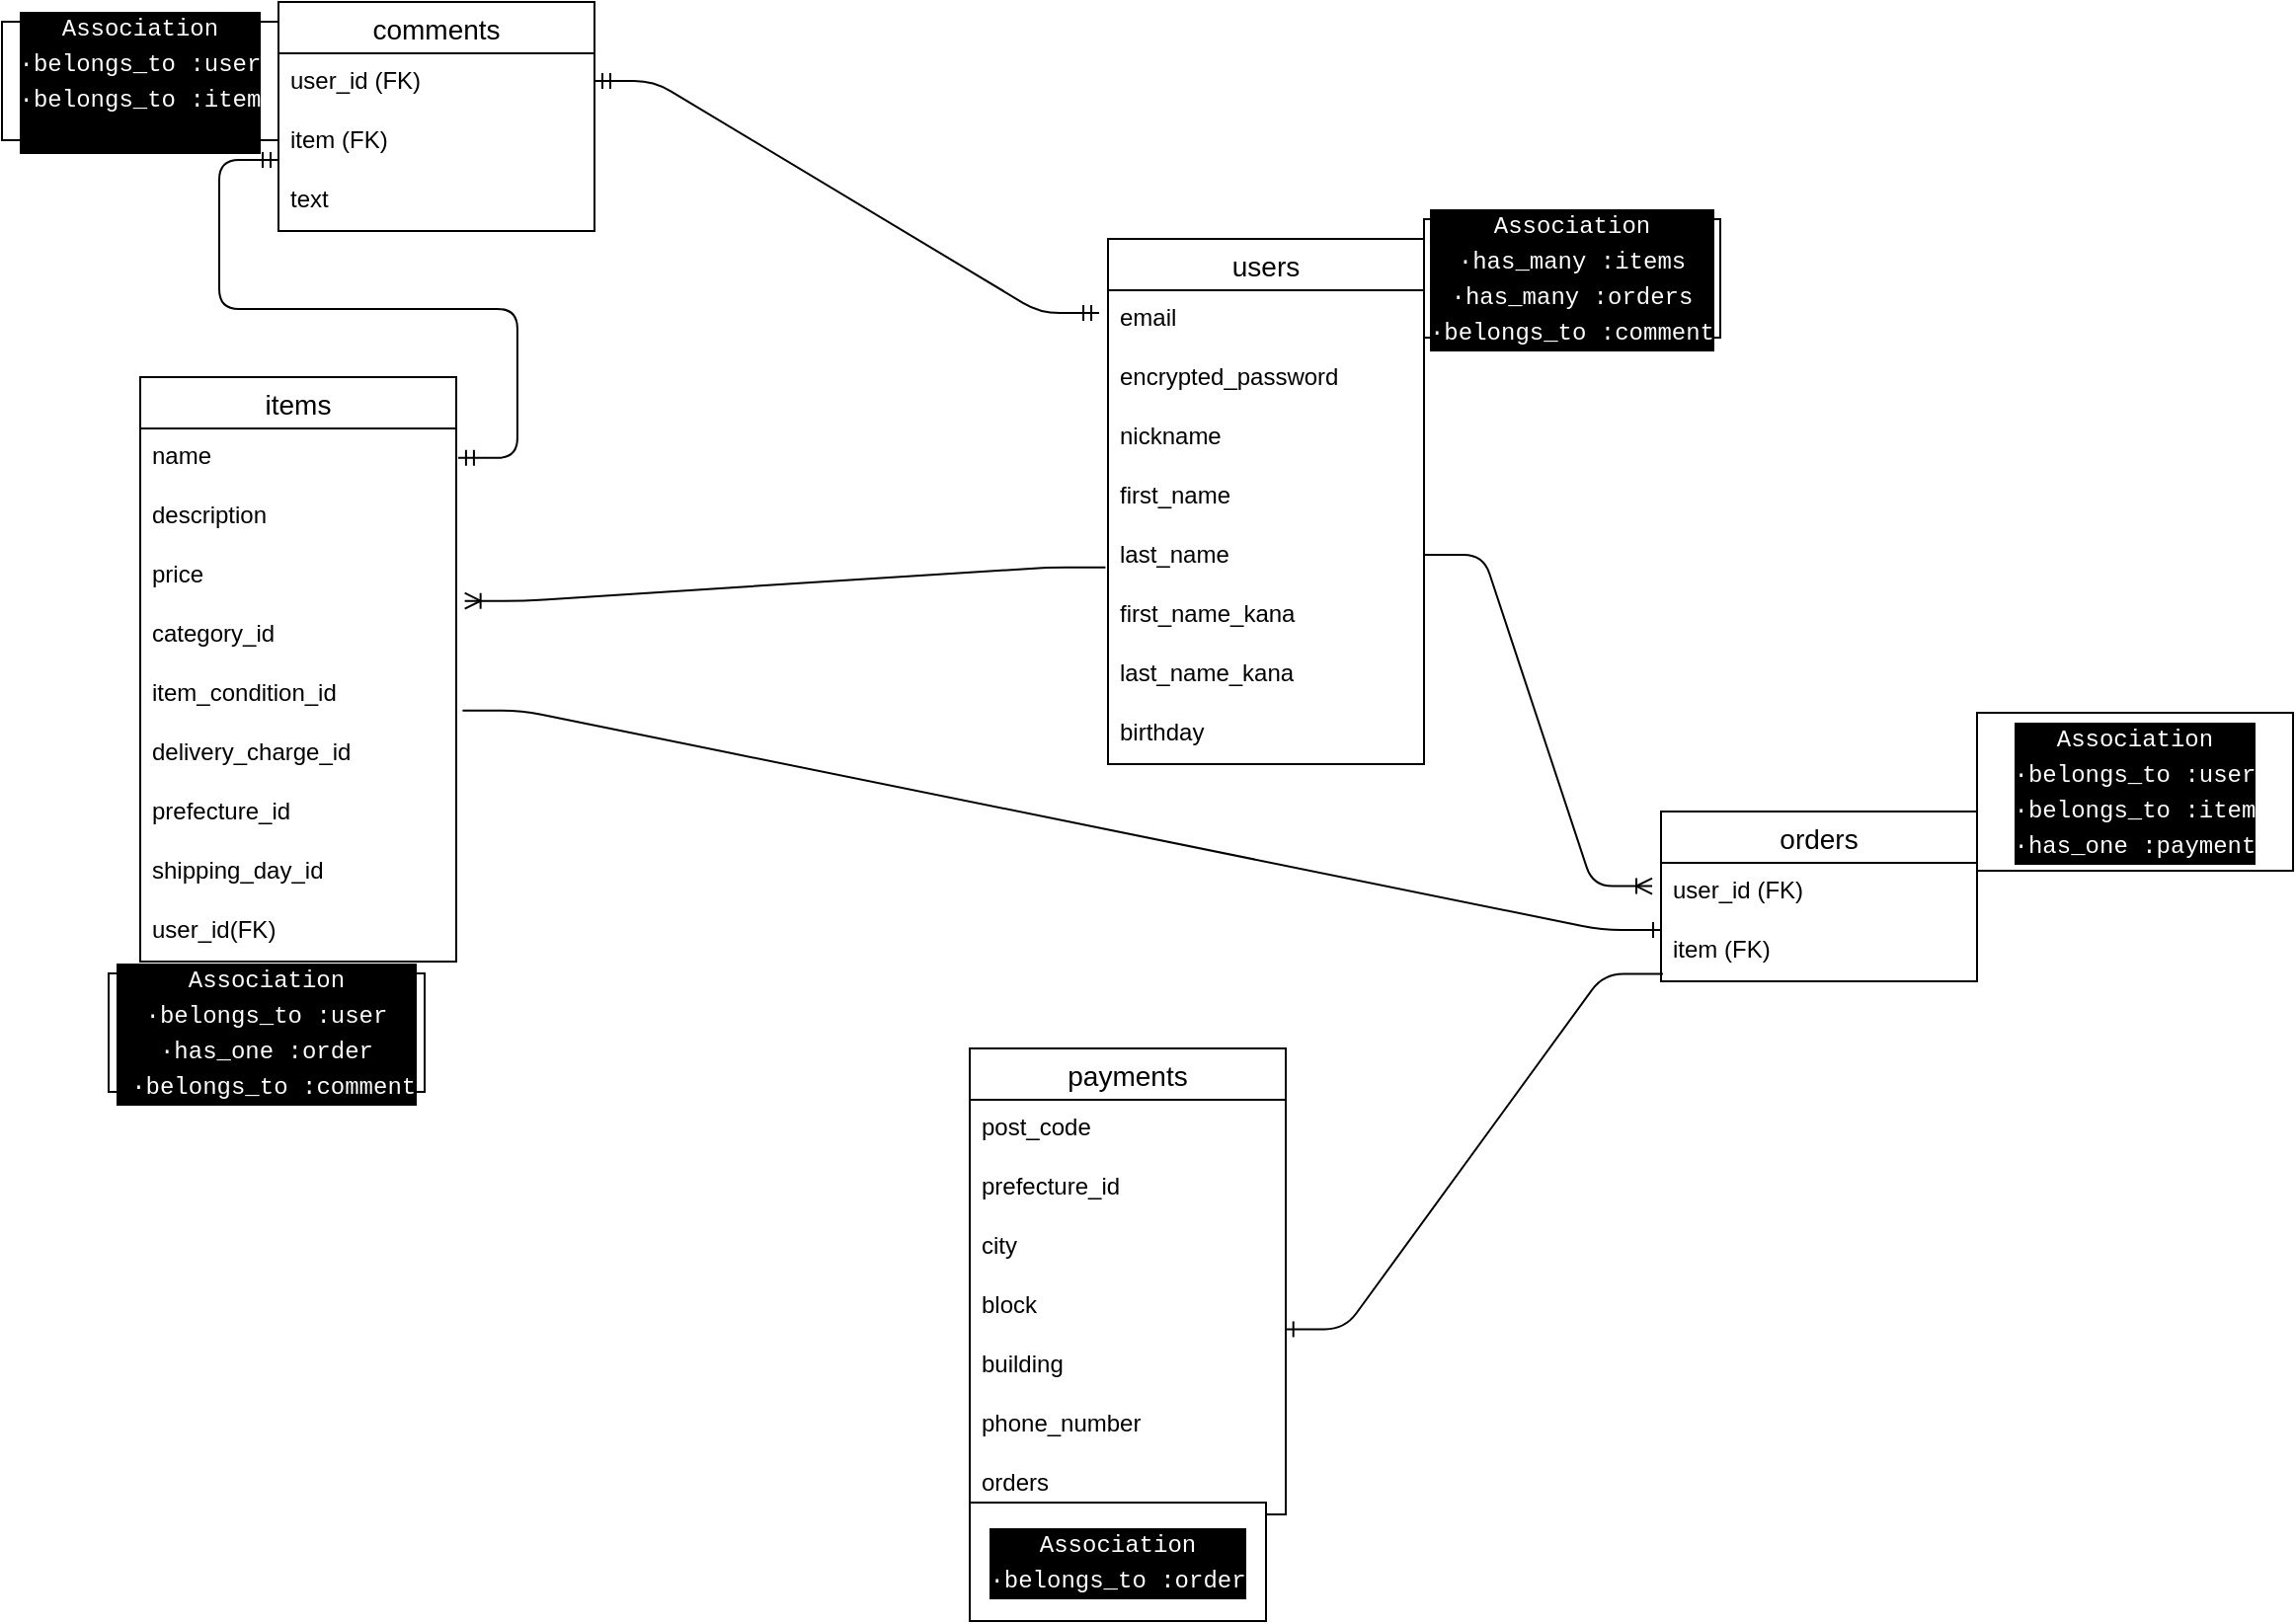 <mxfile>
    <diagram id="H0JPXbFSchKaOtgtR0bD" name="ページ1">
        <mxGraphModel dx="2485" dy="978" grid="0" gridSize="10" guides="0" tooltips="1" connect="0" arrows="0" fold="1" page="0" pageScale="1" pageWidth="827" pageHeight="1169" background="none" math="0" shadow="0">
            <root>
                <mxCell id="0"/>
                <mxCell id="1" parent="0"/>
                <mxCell id="261" value="items" style="swimlane;fontStyle=0;childLayout=stackLayout;horizontal=1;startSize=26;horizontalStack=0;resizeParent=1;resizeParentMax=0;resizeLast=0;collapsible=1;marginBottom=0;align=center;fontSize=14;" parent="1" vertex="1">
                    <mxGeometry x="-370" y="360" width="160" height="296" as="geometry"/>
                </mxCell>
                <mxCell id="262" value="name" style="text;strokeColor=none;fillColor=none;spacingLeft=4;spacingRight=4;overflow=hidden;rotatable=0;points=[[0,0.5],[1,0.5]];portConstraint=eastwest;fontSize=12;" parent="261" vertex="1">
                    <mxGeometry y="26" width="160" height="30" as="geometry"/>
                </mxCell>
                <mxCell id="263" value="description" style="text;strokeColor=none;fillColor=none;spacingLeft=4;spacingRight=4;overflow=hidden;rotatable=0;points=[[0,0.5],[1,0.5]];portConstraint=eastwest;fontSize=12;" parent="261" vertex="1">
                    <mxGeometry y="56" width="160" height="30" as="geometry"/>
                </mxCell>
                <mxCell id="264" value="price" style="text;strokeColor=none;fillColor=none;spacingLeft=4;spacingRight=4;overflow=hidden;rotatable=0;points=[[0,0.5],[1,0.5]];portConstraint=eastwest;fontSize=12;" parent="261" vertex="1">
                    <mxGeometry y="86" width="160" height="30" as="geometry"/>
                </mxCell>
                <mxCell id="266" value="category_id" style="text;strokeColor=none;fillColor=none;spacingLeft=4;spacingRight=4;overflow=hidden;rotatable=0;points=[[0,0.5],[1,0.5]];portConstraint=eastwest;fontSize=12;" parent="261" vertex="1">
                    <mxGeometry y="116" width="160" height="30" as="geometry"/>
                </mxCell>
                <mxCell id="267" value="item_condition_id " style="text;strokeColor=none;fillColor=none;spacingLeft=4;spacingRight=4;overflow=hidden;rotatable=0;points=[[0,0.5],[1,0.5]];portConstraint=eastwest;fontSize=12;" parent="261" vertex="1">
                    <mxGeometry y="146" width="160" height="30" as="geometry"/>
                </mxCell>
                <mxCell id="268" value="delivery_charge_id" style="text;strokeColor=none;fillColor=none;spacingLeft=4;spacingRight=4;overflow=hidden;rotatable=0;points=[[0,0.5],[1,0.5]];portConstraint=eastwest;fontSize=12;" parent="261" vertex="1">
                    <mxGeometry y="176" width="160" height="30" as="geometry"/>
                </mxCell>
                <mxCell id="332" value="prefecture_id" style="text;strokeColor=none;fillColor=none;spacingLeft=4;spacingRight=4;overflow=hidden;rotatable=0;points=[[0,0.5],[1,0.5]];portConstraint=eastwest;fontSize=12;" vertex="1" parent="261">
                    <mxGeometry y="206" width="160" height="30" as="geometry"/>
                </mxCell>
                <mxCell id="333" value="shipping_day_id " style="text;strokeColor=none;fillColor=none;spacingLeft=4;spacingRight=4;overflow=hidden;rotatable=0;points=[[0,0.5],[1,0.5]];portConstraint=eastwest;fontSize=12;" vertex="1" parent="261">
                    <mxGeometry y="236" width="160" height="30" as="geometry"/>
                </mxCell>
                <mxCell id="269" value="user_id(FK)" style="text;strokeColor=none;fillColor=none;spacingLeft=4;spacingRight=4;overflow=hidden;rotatable=0;points=[[0,0.5],[1,0.5]];portConstraint=eastwest;fontSize=12;" parent="261" vertex="1">
                    <mxGeometry y="266" width="160" height="30" as="geometry"/>
                </mxCell>
                <mxCell id="270" value="&lt;div style=&quot;color: rgb(255 , 255 , 255) ; background-color: rgb(0 , 0 , 0) ; font-family: &amp;#34;menlo&amp;#34; , &amp;#34;monaco&amp;#34; , &amp;#34;courier new&amp;#34; , monospace ; line-height: 18px&quot;&gt;&lt;div&gt;Association&lt;/div&gt;&lt;div&gt;·belongs_to :user&lt;/div&gt;&lt;div&gt;·has_one :order&lt;/div&gt;&lt;div&gt;&amp;nbsp;·belongs_to :comment&lt;br&gt;&lt;/div&gt;&lt;/div&gt;" style="rounded=0;whiteSpace=wrap;html=1;fillColor=#FFFFFF;" parent="1" vertex="1">
                    <mxGeometry x="-386" y="662" width="160" height="60" as="geometry"/>
                </mxCell>
                <mxCell id="271" value="payments" style="swimlane;fontStyle=0;childLayout=stackLayout;horizontal=1;startSize=26;horizontalStack=0;resizeParent=1;resizeParentMax=0;resizeLast=0;collapsible=1;marginBottom=0;align=center;fontSize=14;fillColor=#FFFFFF;" parent="1" vertex="1">
                    <mxGeometry x="50" y="700" width="160" height="236" as="geometry"/>
                </mxCell>
                <mxCell id="272" value="post_code" style="text;strokeColor=none;fillColor=none;spacingLeft=4;spacingRight=4;overflow=hidden;rotatable=0;points=[[0,0.5],[1,0.5]];portConstraint=eastwest;fontSize=12;" parent="271" vertex="1">
                    <mxGeometry y="26" width="160" height="30" as="geometry"/>
                </mxCell>
                <mxCell id="273" value="prefecture_id" style="text;strokeColor=none;fillColor=none;spacingLeft=4;spacingRight=4;overflow=hidden;rotatable=0;points=[[0,0.5],[1,0.5]];portConstraint=eastwest;fontSize=12;" parent="271" vertex="1">
                    <mxGeometry y="56" width="160" height="30" as="geometry"/>
                </mxCell>
                <mxCell id="274" value="city" style="text;strokeColor=none;fillColor=none;spacingLeft=4;spacingRight=4;overflow=hidden;rotatable=0;points=[[0,0.5],[1,0.5]];portConstraint=eastwest;fontSize=12;" parent="271" vertex="1">
                    <mxGeometry y="86" width="160" height="30" as="geometry"/>
                </mxCell>
                <mxCell id="277" value="block" style="text;strokeColor=none;fillColor=none;spacingLeft=4;spacingRight=4;overflow=hidden;rotatable=0;points=[[0,0.5],[1,0.5]];portConstraint=eastwest;fontSize=12;" parent="271" vertex="1">
                    <mxGeometry y="116" width="160" height="30" as="geometry"/>
                </mxCell>
                <mxCell id="278" value="building" style="text;strokeColor=none;fillColor=none;spacingLeft=4;spacingRight=4;overflow=hidden;rotatable=0;points=[[0,0.5],[1,0.5]];portConstraint=eastwest;fontSize=12;" parent="271" vertex="1">
                    <mxGeometry y="146" width="160" height="30" as="geometry"/>
                </mxCell>
                <mxCell id="281" value="phone_number  " style="text;strokeColor=none;fillColor=none;spacingLeft=4;spacingRight=4;overflow=hidden;rotatable=0;points=[[0,0.5],[1,0.5]];portConstraint=eastwest;fontSize=12;" parent="271" vertex="1">
                    <mxGeometry y="176" width="160" height="30" as="geometry"/>
                </mxCell>
                <mxCell id="280" value="orders" style="text;strokeColor=none;fillColor=none;spacingLeft=4;spacingRight=4;overflow=hidden;rotatable=0;points=[[0,0.5],[1,0.5]];portConstraint=eastwest;fontSize=12;" parent="271" vertex="1">
                    <mxGeometry y="206" width="160" height="30" as="geometry"/>
                </mxCell>
                <mxCell id="283" value="&lt;div style=&quot;color: rgb(255 , 255 , 255) ; background-color: rgb(0 , 0 , 0) ; font-family: &amp;#34;menlo&amp;#34; , &amp;#34;monaco&amp;#34; , &amp;#34;courier new&amp;#34; , monospace ; line-height: 18px&quot;&gt;&lt;div&gt;Association&lt;/div&gt;&lt;div&gt;·belongs_to :order&lt;/div&gt;&lt;/div&gt;" style="rounded=0;whiteSpace=wrap;html=1;fillColor=#FFFFFF;" parent="1" vertex="1">
                    <mxGeometry x="50" y="930" width="150" height="60" as="geometry"/>
                </mxCell>
                <mxCell id="293" value="users" style="swimlane;fontStyle=0;childLayout=stackLayout;horizontal=1;startSize=26;horizontalStack=0;resizeParent=1;resizeParentMax=0;resizeLast=0;collapsible=1;marginBottom=0;align=center;fontSize=14;fillColor=#FFFFFF;" parent="1" vertex="1">
                    <mxGeometry x="120" y="290" width="160" height="266" as="geometry"/>
                </mxCell>
                <mxCell id="294" value="email" style="text;strokeColor=none;fillColor=none;spacingLeft=4;spacingRight=4;overflow=hidden;rotatable=0;points=[[0,0.5],[1,0.5]];portConstraint=eastwest;fontSize=12;" parent="293" vertex="1">
                    <mxGeometry y="26" width="160" height="30" as="geometry"/>
                </mxCell>
                <mxCell id="295" value="encrypted_password" style="text;strokeColor=none;fillColor=none;spacingLeft=4;spacingRight=4;overflow=hidden;rotatable=0;points=[[0,0.5],[1,0.5]];portConstraint=eastwest;fontSize=12;" parent="293" vertex="1">
                    <mxGeometry y="56" width="160" height="30" as="geometry"/>
                </mxCell>
                <mxCell id="298" value="nickname" style="text;strokeColor=none;fillColor=none;spacingLeft=4;spacingRight=4;overflow=hidden;rotatable=0;points=[[0,0.5],[1,0.5]];portConstraint=eastwest;fontSize=12;" parent="293" vertex="1">
                    <mxGeometry y="86" width="160" height="30" as="geometry"/>
                </mxCell>
                <mxCell id="299" value="first_name" style="text;strokeColor=none;fillColor=none;spacingLeft=4;spacingRight=4;overflow=hidden;rotatable=0;points=[[0,0.5],[1,0.5]];portConstraint=eastwest;fontSize=12;" parent="293" vertex="1">
                    <mxGeometry y="116" width="160" height="30" as="geometry"/>
                </mxCell>
                <mxCell id="296" value="last_name" style="text;strokeColor=none;fillColor=none;spacingLeft=4;spacingRight=4;overflow=hidden;rotatable=0;points=[[0,0.5],[1,0.5]];portConstraint=eastwest;fontSize=12;" parent="293" vertex="1">
                    <mxGeometry y="146" width="160" height="30" as="geometry"/>
                </mxCell>
                <mxCell id="329" value="first_name_kana" style="text;strokeColor=none;fillColor=none;spacingLeft=4;spacingRight=4;overflow=hidden;rotatable=0;points=[[0,0.5],[1,0.5]];portConstraint=eastwest;fontSize=12;" vertex="1" parent="293">
                    <mxGeometry y="176" width="160" height="30" as="geometry"/>
                </mxCell>
                <mxCell id="330" value="last_name_kana" style="text;strokeColor=none;fillColor=none;spacingLeft=4;spacingRight=4;overflow=hidden;rotatable=0;points=[[0,0.5],[1,0.5]];portConstraint=eastwest;fontSize=12;" vertex="1" parent="293">
                    <mxGeometry y="206" width="160" height="30" as="geometry"/>
                </mxCell>
                <mxCell id="300" value="birthday" style="text;strokeColor=none;fillColor=none;spacingLeft=4;spacingRight=4;overflow=hidden;rotatable=0;points=[[0,0.5],[1,0.5]];portConstraint=eastwest;fontSize=12;" parent="293" vertex="1">
                    <mxGeometry y="236" width="160" height="30" as="geometry"/>
                </mxCell>
                <mxCell id="301" value="&lt;div style=&quot;color: rgb(255 , 255 , 255) ; background-color: rgb(0 , 0 , 0) ; font-family: &amp;#34;menlo&amp;#34; , &amp;#34;monaco&amp;#34; , &amp;#34;courier new&amp;#34; , monospace ; line-height: 18px&quot;&gt;&lt;div&gt;Association&lt;/div&gt;&lt;div&gt;·has_many :items&lt;/div&gt;&lt;div&gt;·has_many :orders&lt;/div&gt;&lt;div&gt;·belongs_to :comment&lt;br&gt;&lt;/div&gt;&lt;/div&gt;" style="rounded=0;whiteSpace=wrap;html=1;fillColor=#FFFFFF;" parent="1" vertex="1">
                    <mxGeometry x="280" y="280" width="150" height="60" as="geometry"/>
                </mxCell>
                <mxCell id="302" value="orders" style="swimlane;fontStyle=0;childLayout=stackLayout;horizontal=1;startSize=26;horizontalStack=0;resizeParent=1;resizeParentMax=0;resizeLast=0;collapsible=1;marginBottom=0;align=center;fontSize=14;fillColor=#FFFFFF;" parent="1" vertex="1">
                    <mxGeometry x="400" y="580" width="160" height="86" as="geometry"/>
                </mxCell>
                <mxCell id="303" value="user_id (FK)" style="text;strokeColor=none;fillColor=none;spacingLeft=4;spacingRight=4;overflow=hidden;rotatable=0;points=[[0,0.5],[1,0.5]];portConstraint=eastwest;fontSize=12;" parent="302" vertex="1">
                    <mxGeometry y="26" width="160" height="30" as="geometry"/>
                </mxCell>
                <mxCell id="304" value="item (FK)" style="text;strokeColor=none;fillColor=none;spacingLeft=4;spacingRight=4;overflow=hidden;rotatable=0;points=[[0,0.5],[1,0.5]];portConstraint=eastwest;fontSize=12;" parent="302" vertex="1">
                    <mxGeometry y="56" width="160" height="30" as="geometry"/>
                </mxCell>
                <mxCell id="307" value="&lt;div style=&quot;color: rgb(255 , 255 , 255) ; background-color: rgb(0 , 0 , 0) ; font-family: &amp;#34;menlo&amp;#34; , &amp;#34;monaco&amp;#34; , &amp;#34;courier new&amp;#34; , monospace ; line-height: 18px&quot;&gt;&lt;div&gt;Association&lt;/div&gt;&lt;div&gt;·belongs_to :user&lt;/div&gt;&lt;div&gt;·belongs_to :item&lt;/div&gt;&lt;div&gt;·has_one :payment&lt;/div&gt;&lt;/div&gt;" style="rounded=0;whiteSpace=wrap;html=1;fillColor=#FFFFFF;" parent="1" vertex="1">
                    <mxGeometry x="560" y="530" width="160" height="80" as="geometry"/>
                </mxCell>
                <mxCell id="308" value="comments" style="swimlane;fontStyle=0;childLayout=stackLayout;horizontal=1;startSize=26;horizontalStack=0;resizeParent=1;resizeParentMax=0;resizeLast=0;collapsible=1;marginBottom=0;align=center;fontSize=14;fillColor=#FFFFFF;" parent="1" vertex="1">
                    <mxGeometry x="-300" y="170" width="160" height="116" as="geometry"/>
                </mxCell>
                <mxCell id="309" value="user_id (FK)" style="text;strokeColor=none;fillColor=none;spacingLeft=4;spacingRight=4;overflow=hidden;rotatable=0;points=[[0,0.5],[1,0.5]];portConstraint=eastwest;fontSize=12;" parent="308" vertex="1">
                    <mxGeometry y="26" width="160" height="30" as="geometry"/>
                </mxCell>
                <mxCell id="311" value="item (FK)" style="text;strokeColor=none;fillColor=none;spacingLeft=4;spacingRight=4;overflow=hidden;rotatable=0;points=[[0,0.5],[1,0.5]];portConstraint=eastwest;fontSize=12;" parent="308" vertex="1">
                    <mxGeometry y="56" width="160" height="30" as="geometry"/>
                </mxCell>
                <mxCell id="313" value="text" style="text;strokeColor=none;fillColor=none;spacingLeft=4;spacingRight=4;overflow=hidden;rotatable=0;points=[[0,0.5],[1,0.5]];portConstraint=eastwest;fontSize=12;" parent="308" vertex="1">
                    <mxGeometry y="86" width="160" height="30" as="geometry"/>
                </mxCell>
                <mxCell id="314" value="&lt;div style=&quot;color: rgb(255 , 255 , 255) ; background-color: rgb(0 , 0 , 0) ; font-family: &amp;#34;menlo&amp;#34; , &amp;#34;monaco&amp;#34; , &amp;#34;courier new&amp;#34; , monospace ; line-height: 18px&quot;&gt;&lt;div&gt;Association&lt;/div&gt;&lt;div&gt;·belongs_to :user&lt;/div&gt;&lt;div&gt;·belongs_to :item&lt;/div&gt;&lt;br&gt;&lt;/div&gt;" style="rounded=0;whiteSpace=wrap;html=1;fillColor=#FFFFFF;" parent="1" vertex="1">
                    <mxGeometry x="-440" y="180" width="140" height="60" as="geometry"/>
                </mxCell>
                <mxCell id="320" value="" style="edgeStyle=entityRelationEdgeStyle;fontSize=12;html=1;endArrow=ERoneToMany;fontColor=#0A0A0A;entryX=-0.028;entryY=0.393;entryDx=0;entryDy=0;entryPerimeter=0;" parent="1" target="303" edge="1">
                    <mxGeometry width="100" height="100" relative="1" as="geometry">
                        <mxPoint x="280" y="450" as="sourcePoint"/>
                        <mxPoint x="380" y="350" as="targetPoint"/>
                    </mxGeometry>
                </mxCell>
                <mxCell id="321" value="" style="edgeStyle=entityRelationEdgeStyle;fontSize=12;html=1;endArrow=ERoneToMany;fontColor=#0A0A0A;entryX=1.027;entryY=-0.089;entryDx=0;entryDy=0;entryPerimeter=0;exitX=-0.008;exitY=0.681;exitDx=0;exitDy=0;exitPerimeter=0;" parent="1" source="296" target="266" edge="1">
                    <mxGeometry width="100" height="100" relative="1" as="geometry">
                        <mxPoint x="-90" y="560" as="sourcePoint"/>
                        <mxPoint x="10" y="460" as="targetPoint"/>
                    </mxGeometry>
                </mxCell>
                <mxCell id="323" value="" style="edgeStyle=entityRelationEdgeStyle;fontSize=12;html=1;endArrow=ERmandOne;startArrow=ERmandOne;fontColor=#0A0A0A;exitX=1.006;exitY=0.496;exitDx=0;exitDy=0;exitPerimeter=0;" parent="1" source="262" edge="1">
                    <mxGeometry width="100" height="100" relative="1" as="geometry">
                        <mxPoint x="-400" y="350" as="sourcePoint"/>
                        <mxPoint x="-300" y="250" as="targetPoint"/>
                    </mxGeometry>
                </mxCell>
                <mxCell id="324" value="" style="edgeStyle=entityRelationEdgeStyle;fontSize=12;html=1;endArrow=ERmandOne;startArrow=ERmandOne;fontColor=#0A0A0A;entryX=-0.028;entryY=0.385;entryDx=0;entryDy=0;entryPerimeter=0;" parent="1" target="294" edge="1">
                    <mxGeometry width="100" height="100" relative="1" as="geometry">
                        <mxPoint x="-140" y="210" as="sourcePoint"/>
                        <mxPoint x="-40" y="110" as="targetPoint"/>
                    </mxGeometry>
                </mxCell>
                <mxCell id="327" value="" style="edgeStyle=entityRelationEdgeStyle;fontSize=12;html=1;endArrow=ERone;endFill=1;fontColor=#0A0A0A;entryX=0.999;entryY=-0.126;entryDx=0;entryDy=0;entryPerimeter=0;exitX=0.006;exitY=0.874;exitDx=0;exitDy=0;exitPerimeter=0;" parent="1" source="304" target="278" edge="1">
                    <mxGeometry width="100" height="100" relative="1" as="geometry">
                        <mxPoint x="210" y="800" as="sourcePoint"/>
                        <mxPoint x="310" y="700" as="targetPoint"/>
                    </mxGeometry>
                </mxCell>
                <mxCell id="328" value="" style="edgeStyle=entityRelationEdgeStyle;fontSize=12;html=1;endArrow=ERone;endFill=1;fontColor=#0A0A0A;exitX=1.02;exitY=0.763;exitDx=0;exitDy=0;exitPerimeter=0;entryX=0;entryY=0.133;entryDx=0;entryDy=0;entryPerimeter=0;" parent="1" source="267" target="304" edge="1">
                    <mxGeometry width="100" height="100" relative="1" as="geometry">
                        <mxPoint x="151.12" y="510" as="sourcePoint"/>
                        <mxPoint x="130" y="590" as="targetPoint"/>
                    </mxGeometry>
                </mxCell>
            </root>
        </mxGraphModel>
    </diagram>
</mxfile>